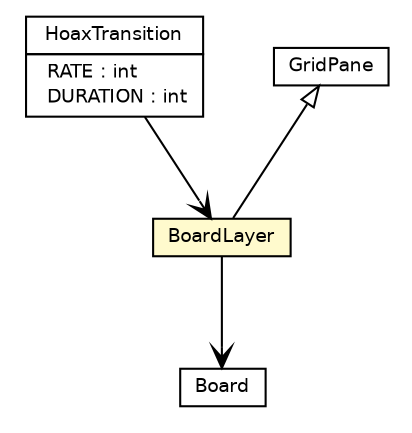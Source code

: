 #!/usr/local/bin/dot
#
# Class diagram 
# Generated by UmlGraph version 4.6 (http://www.spinellis.gr/sw/umlgraph)
#

digraph G {
	edge [fontname="Helvetica",fontsize=10,labelfontname="Helvetica",labelfontsize=10];
	node [fontname="Helvetica",fontsize=10,shape=plaintext];
	// com.googlecode.npuzzle.npuzzleui.effects.HoaxTransition
	c1099 [label=<<table border="0" cellborder="1" cellspacing="0" cellpadding="2" port="p" href="./effects/HoaxTransition.html">
		<tr><td><table border="0" cellspacing="0" cellpadding="1">
			<tr><td> HoaxTransition </td></tr>
		</table></td></tr>
		<tr><td><table border="0" cellspacing="0" cellpadding="1">
			<tr><td align="left">  RATE : int </td></tr>
			<tr><td align="left">  DURATION : int </td></tr>
		</table></td></tr>
		</table>>, fontname="Helvetica", fontcolor="black", fontsize=9.0];
	// com.googlecode.npuzzle.npuzzleui.BoardLayer
	c1100 [label=<<table border="0" cellborder="1" cellspacing="0" cellpadding="2" port="p" bgcolor="lemonChiffon" href="./BoardLayer.html">
		<tr><td><table border="0" cellspacing="0" cellpadding="1">
			<tr><td> BoardLayer </td></tr>
		</table></td></tr>
		</table>>, fontname="Helvetica", fontcolor="black", fontsize=9.0];
	// com.googlecode.npuzzle.npuzzleui.Board
	c1107 [label=<<table border="0" cellborder="1" cellspacing="0" cellpadding="2" port="p" href="./Board.html">
		<tr><td><table border="0" cellspacing="0" cellpadding="1">
			<tr><td> Board </td></tr>
		</table></td></tr>
		</table>>, fontname="Helvetica", fontcolor="black", fontsize=9.0];
	//com.googlecode.npuzzle.npuzzleui.BoardLayer extends org.apache.pivot.wtk.GridPane
	c1108:p -> c1100:p [dir=back,arrowtail=empty];
	// com.googlecode.npuzzle.npuzzleui.effects.HoaxTransition NAVASSOC com.googlecode.npuzzle.npuzzleui.BoardLayer
	c1099:p -> c1100:p [taillabel="", label="", headlabel="", fontname="Helvetica", fontcolor="black", fontsize=10.0, color="black", arrowhead=open];
	// com.googlecode.npuzzle.npuzzleui.BoardLayer NAVASSOC com.googlecode.npuzzle.npuzzleui.Board
	c1100:p -> c1107:p [taillabel="", label="", headlabel="", fontname="Helvetica", fontcolor="black", fontsize=10.0, color="black", arrowhead=open];
	// org.apache.pivot.wtk.GridPane
	c1108 [label=<<table border="0" cellborder="1" cellspacing="0" cellpadding="2" port="p">
		<tr><td><table border="0" cellspacing="0" cellpadding="1">
			<tr><td> GridPane </td></tr>
		</table></td></tr>
		</table>>, fontname="Helvetica", fontcolor="black", fontsize=9.0];
}

